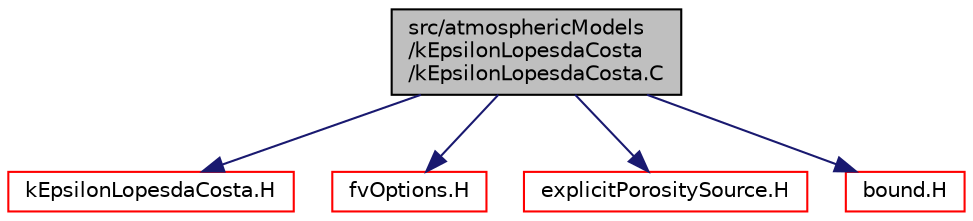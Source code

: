 digraph "src/atmosphericModels/kEpsilonLopesdaCosta/kEpsilonLopesdaCosta.C"
{
  bgcolor="transparent";
  edge [fontname="Helvetica",fontsize="10",labelfontname="Helvetica",labelfontsize="10"];
  node [fontname="Helvetica",fontsize="10",shape=record];
  Node1 [label="src/atmosphericModels\l/kEpsilonLopesdaCosta\l/kEpsilonLopesdaCosta.C",height=0.2,width=0.4,color="black", fillcolor="grey75", style="filled" fontcolor="black"];
  Node1 -> Node2 [color="midnightblue",fontsize="10",style="solid",fontname="Helvetica"];
  Node2 [label="kEpsilonLopesdaCosta.H",height=0.2,width=0.4,color="red",URL="$kEpsilonLopesdaCosta_8H.html"];
  Node1 -> Node3 [color="midnightblue",fontsize="10",style="solid",fontname="Helvetica"];
  Node3 [label="fvOptions.H",height=0.2,width=0.4,color="red",URL="$fvOptions_8H.html"];
  Node1 -> Node4 [color="midnightblue",fontsize="10",style="solid",fontname="Helvetica"];
  Node4 [label="explicitPorositySource.H",height=0.2,width=0.4,color="red",URL="$explicitPorositySource_8H.html"];
  Node1 -> Node5 [color="midnightblue",fontsize="10",style="solid",fontname="Helvetica"];
  Node5 [label="bound.H",height=0.2,width=0.4,color="red",URL="$bound_8H.html",tooltip="Bound the given scalar field if it has gone unbounded. "];
}
